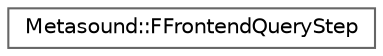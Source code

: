 digraph "Graphical Class Hierarchy"
{
 // INTERACTIVE_SVG=YES
 // LATEX_PDF_SIZE
  bgcolor="transparent";
  edge [fontname=Helvetica,fontsize=10,labelfontname=Helvetica,labelfontsize=10];
  node [fontname=Helvetica,fontsize=10,shape=box,height=0.2,width=0.4];
  rankdir="LR";
  Node0 [id="Node000000",label="Metasound::FFrontendQueryStep",height=0.2,width=0.4,color="grey40", fillcolor="white", style="filled",URL="$d0/dab/classMetasound_1_1FFrontendQueryStep.html",tooltip="FFrontendQueryStep wraps all the support IFrontenQueryStep interfaces and supplies unified ExecuteSte..."];
}
